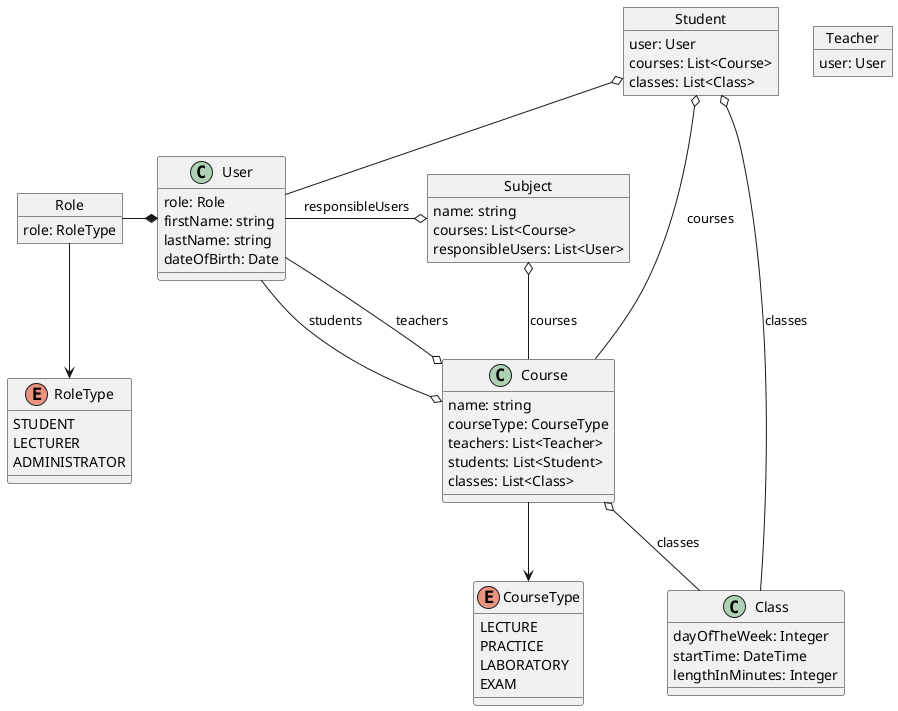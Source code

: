 @startuml
'https://plantuml.com/object-diagram

object Role {
    role: RoleType
}

Role --> RoleType

enum RoleType {
    STUDENT
    LECTURER
    ADMINISTRATOR
}

object Subject {
    name: string
    courses: List<Course>
    responsibleUsers: List<User>
}

Subject o-l- User : responsibleUsers
Subject o-- Course : courses

object Course {
    name: string
    courseType: CourseType
    teachers: List<Teacher>
    students: List<Student>
    classes: List<Class>
}

Course o-- Class : classes
Course o-- User : students
Course o-- User : teachers

object Class {
    dayOfTheWeek: Integer
    startTime: DateTime
    lengthInMinutes: Integer
}

Course --> CourseType

enum CourseType {
    LECTURE
    PRACTICE
    LABORATORY
    EXAM
}

object User {
    role: Role
    firstName: string
    lastName: string
    dateOfBirth: Date
}

User *-l- Role

object Student {
    user: User
    courses: List<Course>
    classes: List<Class>
}

object Teacher {
    user: User
}

Student o-- Course: courses
Student o-- Class : classes
Student o-- User

@enduml
